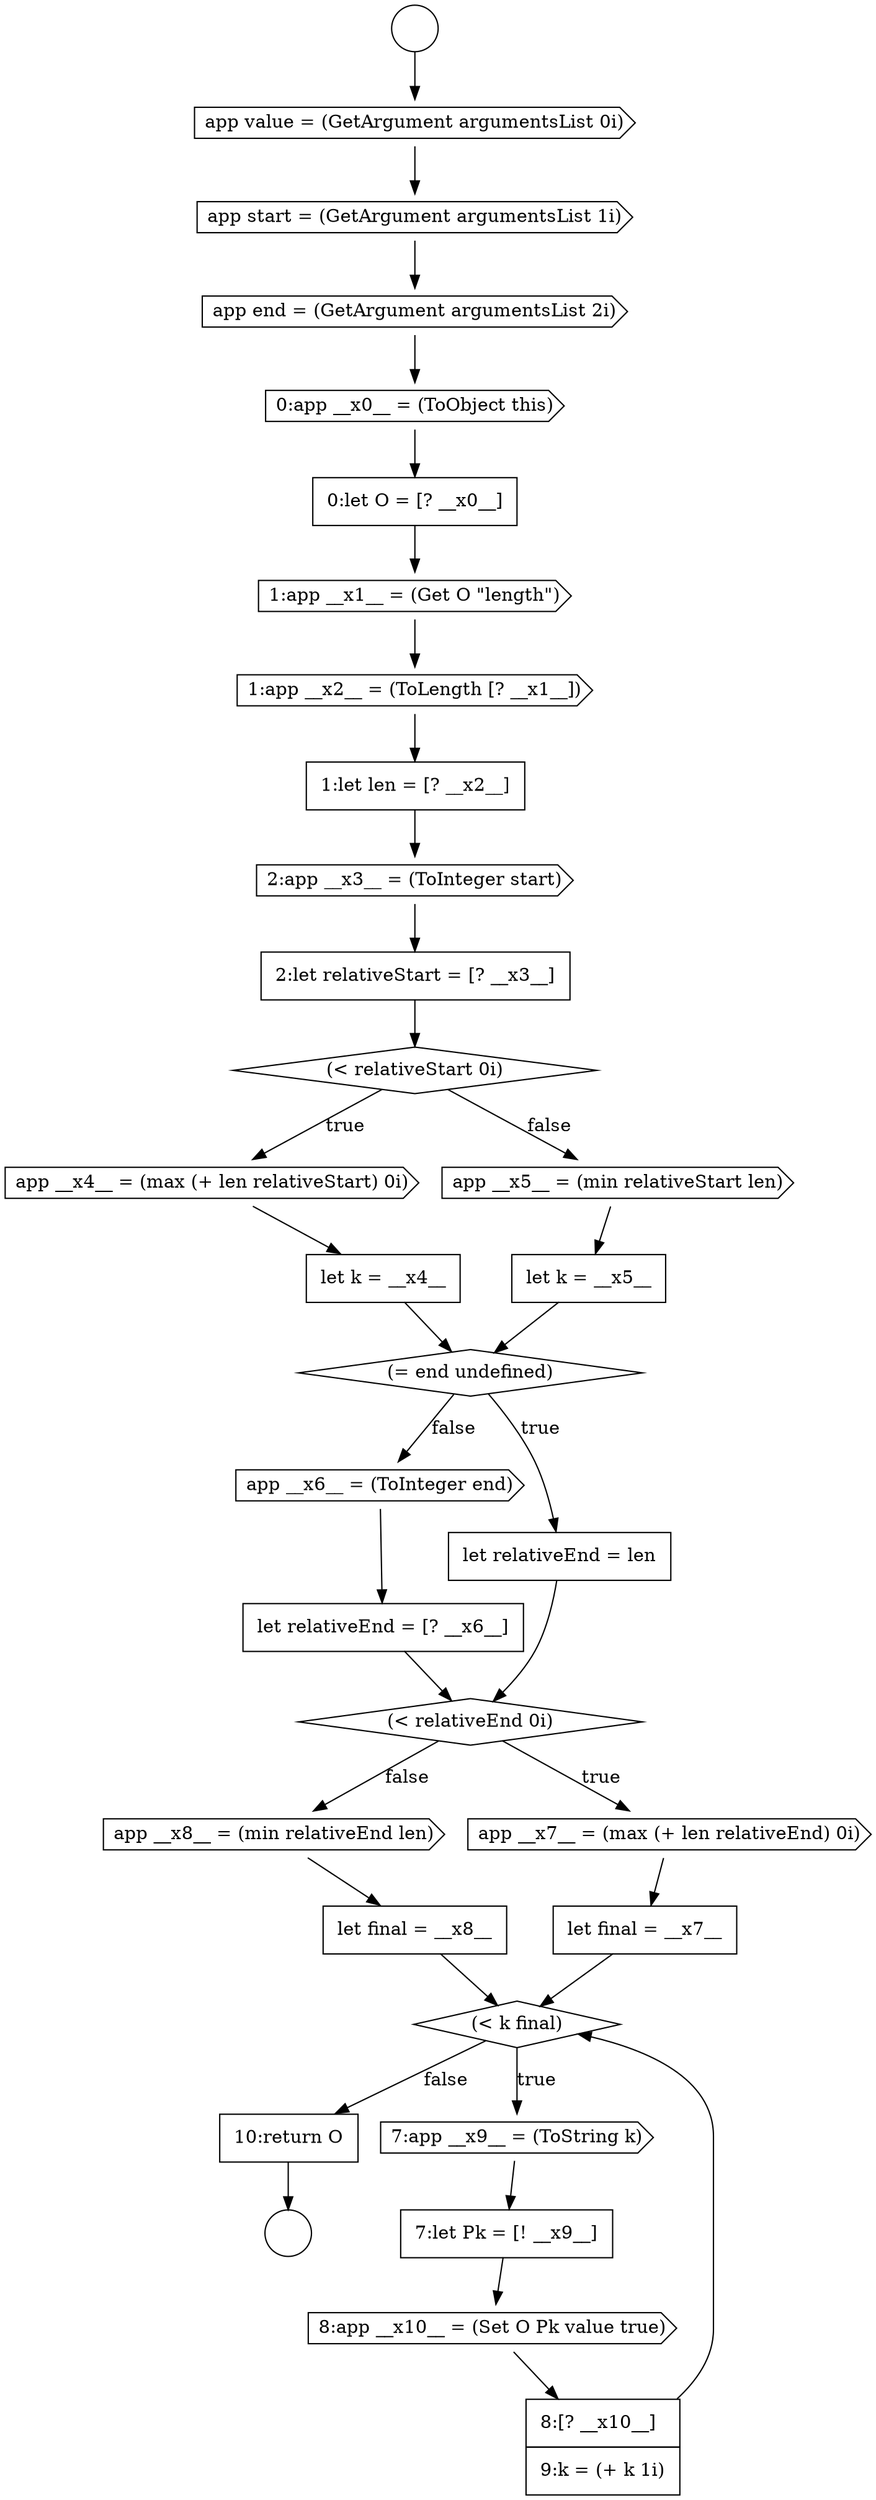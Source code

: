 digraph {
  node14944 [shape=cds, label=<<font color="black">1:app __x1__ = (Get O &quot;length&quot;)</font>> color="black" fillcolor="white" style=filled]
  node14937 [shape=circle label=" " color="black" fillcolor="white" style=filled]
  node14954 [shape=diamond, label=<<font color="black">(= end undefined)</font>> color="black" fillcolor="white" style=filled]
  node14968 [shape=none, margin=0, label=<<font color="black">
    <table border="0" cellborder="1" cellspacing="0" cellpadding="10">
      <tr><td align="left">10:return O</td></tr>
    </table>
  </font>> color="black" fillcolor="white" style=filled]
  node14949 [shape=diamond, label=<<font color="black">(&lt; relativeStart 0i)</font>> color="black" fillcolor="white" style=filled]
  node14945 [shape=cds, label=<<font color="black">1:app __x2__ = (ToLength [? __x1__])</font>> color="black" fillcolor="white" style=filled]
  node14961 [shape=cds, label=<<font color="black">app __x8__ = (min relativeEnd len)</font>> color="black" fillcolor="white" style=filled]
  node14946 [shape=none, margin=0, label=<<font color="black">
    <table border="0" cellborder="1" cellspacing="0" cellpadding="10">
      <tr><td align="left">1:let len = [? __x2__]</td></tr>
    </table>
  </font>> color="black" fillcolor="white" style=filled]
  node14947 [shape=cds, label=<<font color="black">2:app __x3__ = (ToInteger start)</font>> color="black" fillcolor="white" style=filled]
  node14951 [shape=none, margin=0, label=<<font color="black">
    <table border="0" cellborder="1" cellspacing="0" cellpadding="10">
      <tr><td align="left">let k = __x4__</td></tr>
    </table>
  </font>> color="black" fillcolor="white" style=filled]
  node14962 [shape=none, margin=0, label=<<font color="black">
    <table border="0" cellborder="1" cellspacing="0" cellpadding="10">
      <tr><td align="left">let final = __x8__</td></tr>
    </table>
  </font>> color="black" fillcolor="white" style=filled]
  node14948 [shape=none, margin=0, label=<<font color="black">
    <table border="0" cellborder="1" cellspacing="0" cellpadding="10">
      <tr><td align="left">2:let relativeStart = [? __x3__]</td></tr>
    </table>
  </font>> color="black" fillcolor="white" style=filled]
  node14963 [shape=diamond, label=<<font color="black">(&lt; k final)</font>> color="black" fillcolor="white" style=filled]
  node14967 [shape=none, margin=0, label=<<font color="black">
    <table border="0" cellborder="1" cellspacing="0" cellpadding="10">
      <tr><td align="left">8:[? __x10__]</td></tr>
      <tr><td align="left">9:k = (+ k 1i)</td></tr>
    </table>
  </font>> color="black" fillcolor="white" style=filled]
  node14956 [shape=cds, label=<<font color="black">app __x6__ = (ToInteger end)</font>> color="black" fillcolor="white" style=filled]
  node14959 [shape=cds, label=<<font color="black">app __x7__ = (max (+ len relativeEnd) 0i)</font>> color="black" fillcolor="white" style=filled]
  node14964 [shape=cds, label=<<font color="black">7:app __x9__ = (ToString k)</font>> color="black" fillcolor="white" style=filled]
  node14958 [shape=diamond, label=<<font color="black">(&lt; relativeEnd 0i)</font>> color="black" fillcolor="white" style=filled]
  node14943 [shape=none, margin=0, label=<<font color="black">
    <table border="0" cellborder="1" cellspacing="0" cellpadding="10">
      <tr><td align="left">0:let O = [? __x0__]</td></tr>
    </table>
  </font>> color="black" fillcolor="white" style=filled]
  node14941 [shape=cds, label=<<font color="black">app end = (GetArgument argumentsList 2i)</font>> color="black" fillcolor="white" style=filled]
  node14953 [shape=none, margin=0, label=<<font color="black">
    <table border="0" cellborder="1" cellspacing="0" cellpadding="10">
      <tr><td align="left">let k = __x5__</td></tr>
    </table>
  </font>> color="black" fillcolor="white" style=filled]
  node14950 [shape=cds, label=<<font color="black">app __x4__ = (max (+ len relativeStart) 0i)</font>> color="black" fillcolor="white" style=filled]
  node14965 [shape=none, margin=0, label=<<font color="black">
    <table border="0" cellborder="1" cellspacing="0" cellpadding="10">
      <tr><td align="left">7:let Pk = [! __x9__]</td></tr>
    </table>
  </font>> color="black" fillcolor="white" style=filled]
  node14957 [shape=none, margin=0, label=<<font color="black">
    <table border="0" cellborder="1" cellspacing="0" cellpadding="10">
      <tr><td align="left">let relativeEnd = [? __x6__]</td></tr>
    </table>
  </font>> color="black" fillcolor="white" style=filled]
  node14942 [shape=cds, label=<<font color="black">0:app __x0__ = (ToObject this)</font>> color="black" fillcolor="white" style=filled]
  node14966 [shape=cds, label=<<font color="black">8:app __x10__ = (Set O Pk value true)</font>> color="black" fillcolor="white" style=filled]
  node14940 [shape=cds, label=<<font color="black">app start = (GetArgument argumentsList 1i)</font>> color="black" fillcolor="white" style=filled]
  node14938 [shape=circle label=" " color="black" fillcolor="white" style=filled]
  node14960 [shape=none, margin=0, label=<<font color="black">
    <table border="0" cellborder="1" cellspacing="0" cellpadding="10">
      <tr><td align="left">let final = __x7__</td></tr>
    </table>
  </font>> color="black" fillcolor="white" style=filled]
  node14955 [shape=none, margin=0, label=<<font color="black">
    <table border="0" cellborder="1" cellspacing="0" cellpadding="10">
      <tr><td align="left">let relativeEnd = len</td></tr>
    </table>
  </font>> color="black" fillcolor="white" style=filled]
  node14952 [shape=cds, label=<<font color="black">app __x5__ = (min relativeStart len)</font>> color="black" fillcolor="white" style=filled]
  node14939 [shape=cds, label=<<font color="black">app value = (GetArgument argumentsList 0i)</font>> color="black" fillcolor="white" style=filled]
  node14949 -> node14950 [label=<<font color="black">true</font>> color="black"]
  node14949 -> node14952 [label=<<font color="black">false</font>> color="black"]
  node14957 -> node14958 [ color="black"]
  node14942 -> node14943 [ color="black"]
  node14937 -> node14939 [ color="black"]
  node14944 -> node14945 [ color="black"]
  node14965 -> node14966 [ color="black"]
  node14945 -> node14946 [ color="black"]
  node14939 -> node14940 [ color="black"]
  node14947 -> node14948 [ color="black"]
  node14941 -> node14942 [ color="black"]
  node14943 -> node14944 [ color="black"]
  node14950 -> node14951 [ color="black"]
  node14955 -> node14958 [ color="black"]
  node14954 -> node14955 [label=<<font color="black">true</font>> color="black"]
  node14954 -> node14956 [label=<<font color="black">false</font>> color="black"]
  node14968 -> node14938 [ color="black"]
  node14952 -> node14953 [ color="black"]
  node14956 -> node14957 [ color="black"]
  node14953 -> node14954 [ color="black"]
  node14958 -> node14959 [label=<<font color="black">true</font>> color="black"]
  node14958 -> node14961 [label=<<font color="black">false</font>> color="black"]
  node14940 -> node14941 [ color="black"]
  node14960 -> node14963 [ color="black"]
  node14959 -> node14960 [ color="black"]
  node14967 -> node14963 [ color="black"]
  node14948 -> node14949 [ color="black"]
  node14964 -> node14965 [ color="black"]
  node14962 -> node14963 [ color="black"]
  node14963 -> node14964 [label=<<font color="black">true</font>> color="black"]
  node14963 -> node14968 [label=<<font color="black">false</font>> color="black"]
  node14946 -> node14947 [ color="black"]
  node14961 -> node14962 [ color="black"]
  node14966 -> node14967 [ color="black"]
  node14951 -> node14954 [ color="black"]
}
